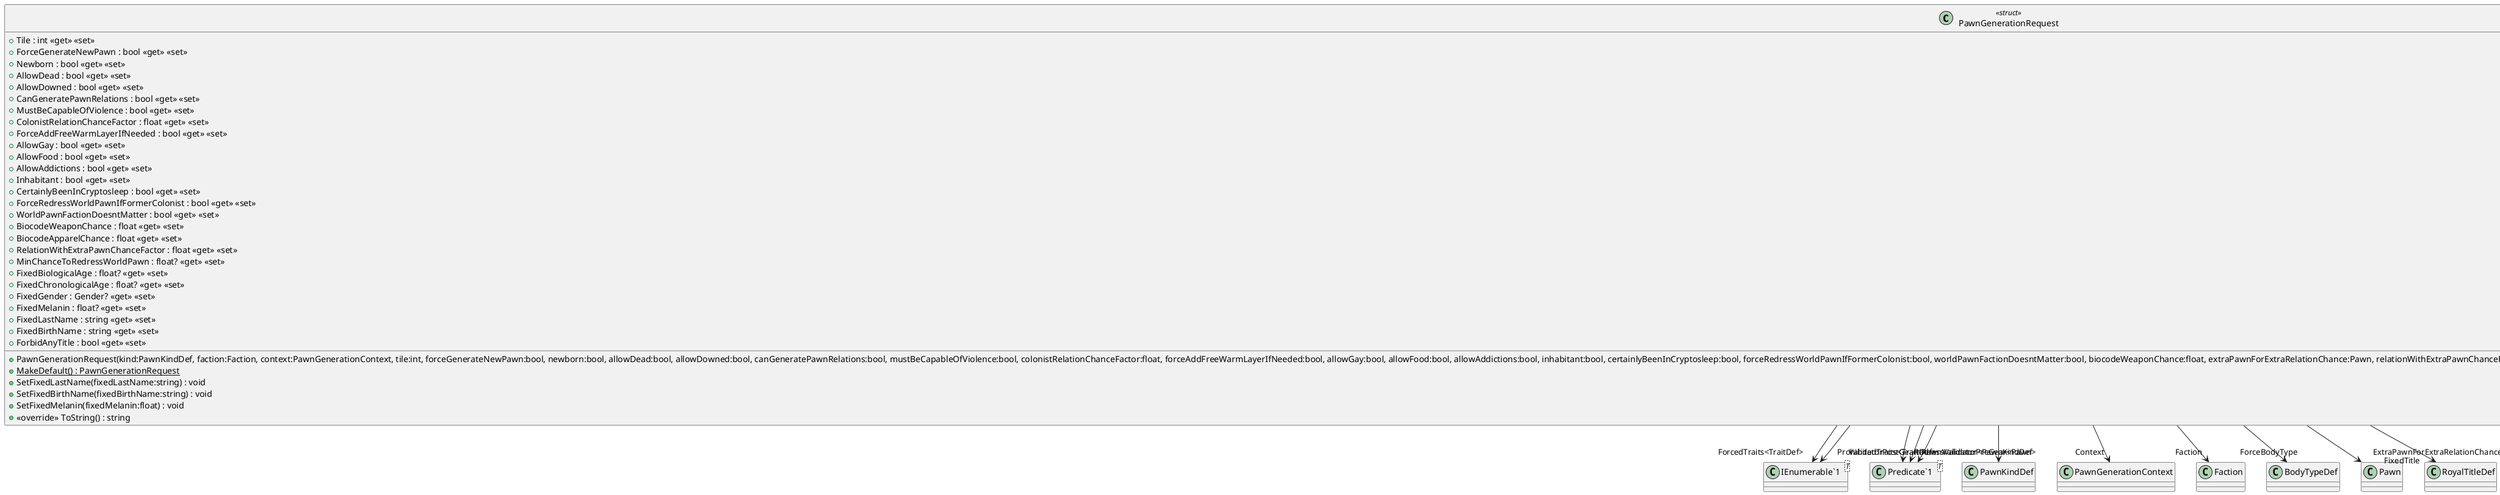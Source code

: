 @startuml
class PawnGenerationRequest <<struct>> {
    + Tile : int <<get>> <<set>>
    + ForceGenerateNewPawn : bool <<get>> <<set>>
    + Newborn : bool <<get>> <<set>>
    + AllowDead : bool <<get>> <<set>>
    + AllowDowned : bool <<get>> <<set>>
    + CanGeneratePawnRelations : bool <<get>> <<set>>
    + MustBeCapableOfViolence : bool <<get>> <<set>>
    + ColonistRelationChanceFactor : float <<get>> <<set>>
    + ForceAddFreeWarmLayerIfNeeded : bool <<get>> <<set>>
    + AllowGay : bool <<get>> <<set>>
    + AllowFood : bool <<get>> <<set>>
    + AllowAddictions : bool <<get>> <<set>>
    + Inhabitant : bool <<get>> <<set>>
    + CertainlyBeenInCryptosleep : bool <<get>> <<set>>
    + ForceRedressWorldPawnIfFormerColonist : bool <<get>> <<set>>
    + WorldPawnFactionDoesntMatter : bool <<get>> <<set>>
    + BiocodeWeaponChance : float <<get>> <<set>>
    + BiocodeApparelChance : float <<get>> <<set>>
    + RelationWithExtraPawnChanceFactor : float <<get>> <<set>>
    + MinChanceToRedressWorldPawn : float? <<get>> <<set>>
    + FixedBiologicalAge : float? <<get>> <<set>>
    + FixedChronologicalAge : float? <<get>> <<set>>
    + FixedGender : Gender? <<get>> <<set>>
    + FixedMelanin : float? <<get>> <<set>>
    + FixedLastName : string <<get>> <<set>>
    + FixedBirthName : string <<get>> <<set>>
    + ForbidAnyTitle : bool <<get>> <<set>>
    + PawnGenerationRequest(kind:PawnKindDef, faction:Faction, context:PawnGenerationContext, tile:int, forceGenerateNewPawn:bool, newborn:bool, allowDead:bool, allowDowned:bool, canGeneratePawnRelations:bool, mustBeCapableOfViolence:bool, colonistRelationChanceFactor:float, forceAddFreeWarmLayerIfNeeded:bool, allowGay:bool, allowFood:bool, allowAddictions:bool, inhabitant:bool, certainlyBeenInCryptosleep:bool, forceRedressWorldPawnIfFormerColonist:bool, worldPawnFactionDoesntMatter:bool, biocodeWeaponChance:float, extraPawnForExtraRelationChance:Pawn, relationWithExtraPawnChanceFactor:float, validatorPreGear:Predicate<Pawn>, validatorPostGear:Predicate<Pawn>, forcedTraits:IEnumerable<TraitDef>, prohibitedTraits:IEnumerable<TraitDef>, minChanceToRedressWorldPawn:float?, fixedBiologicalAge:float?, fixedChronologicalAge:float?, fixedGender:Gender?, fixedMelanin:float?, fixedLastName:string, fixedBirthName:string, fixedTitle:RoyalTitleDef)
    + {static} MakeDefault() : PawnGenerationRequest
    + SetFixedLastName(fixedLastName:string) : void
    + SetFixedBirthName(fixedBirthName:string) : void
    + SetFixedMelanin(fixedMelanin:float) : void
    + <<override>> ToString() : string
}
class "IEnumerable`1"<T> {
}
class "Predicate`1"<T> {
}
PawnGenerationRequest --> "KindDef" PawnKindDef
PawnGenerationRequest --> "Context" PawnGenerationContext
PawnGenerationRequest --> "Faction" Faction
PawnGenerationRequest --> "ForceBodyType" BodyTypeDef
PawnGenerationRequest --> "ForcedTraits<TraitDef>" "IEnumerable`1"
PawnGenerationRequest --> "ProhibitedTraits<TraitDef>" "IEnumerable`1"
PawnGenerationRequest --> "ExtraPawnForExtraRelationChance" Pawn
PawnGenerationRequest --> "RedressValidator<Pawn>" "Predicate`1"
PawnGenerationRequest --> "ValidatorPreGear<Pawn>" "Predicate`1"
PawnGenerationRequest --> "ValidatorPostGear<Pawn>" "Predicate`1"
PawnGenerationRequest --> "FixedTitle" RoyalTitleDef
@enduml
